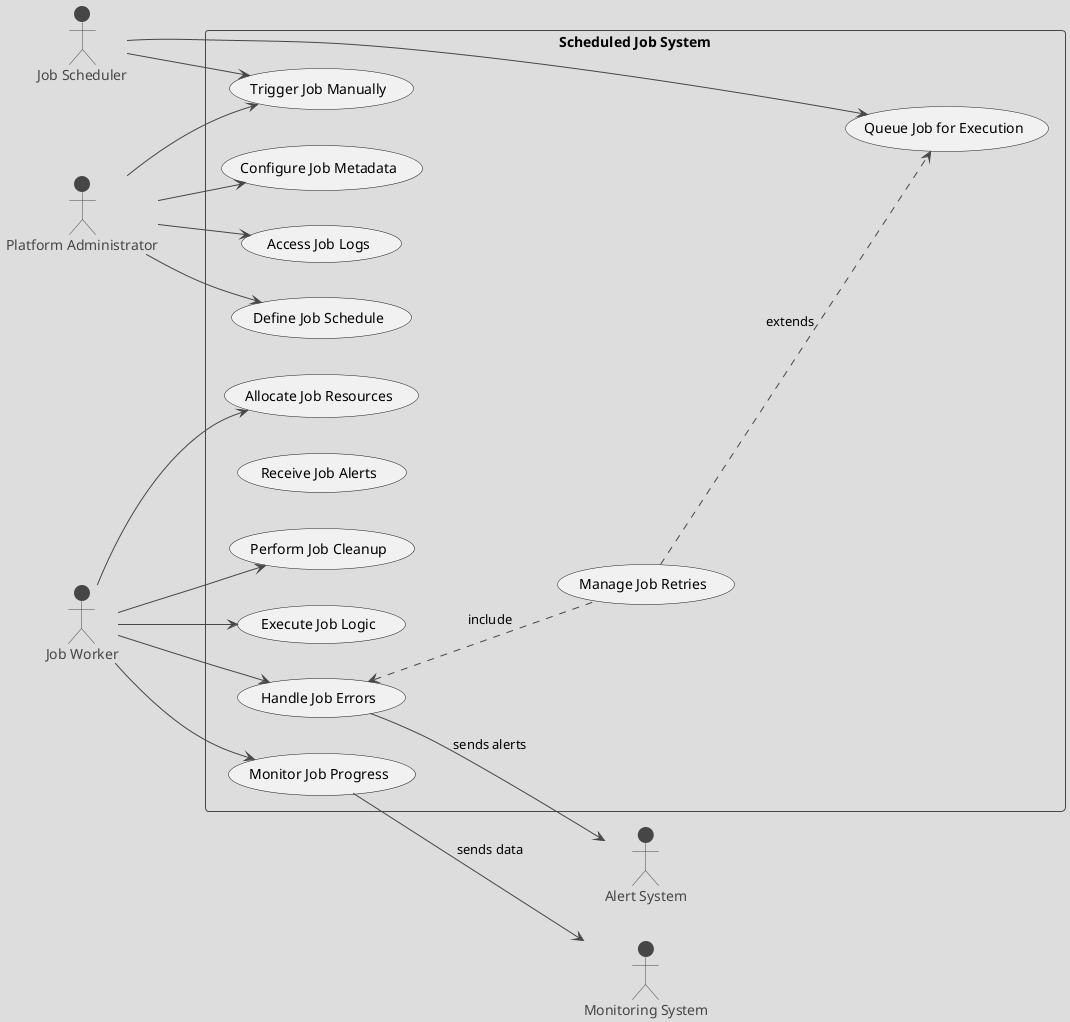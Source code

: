@startuml
!theme toy

left to right direction
skinparam packageStyle rectangle

actor "Platform Administrator" as Admin
actor "Job Scheduler" as Scheduler
actor "Job Worker" as Worker
actor "Monitoring System" as Monitoring
actor "Alert System" as Alert

rectangle "Scheduled Job System" {
  usecase "Define Job Schedule" as DefineSchedule
  usecase "Trigger Job Manually" as TriggerManual
  usecase "Queue Job for Execution" as QueueJob
  usecase "Execute Job Logic" as ExecuteLogic
  usecase "Handle Job Errors" as HandleErrors
  usecase "Manage Job Retries" as ManageRetries
  usecase "Monitor Job Progress" as MonitorProgress
  usecase "Receive Job Alerts" as ReceiveAlerts
  usecase "Allocate Job Resources" as AllocateResources
  usecase "Perform Job Cleanup" as PerformCleanup
  usecase "Configure Job Metadata" as ConfigMetadata
  usecase "Access Job Logs" as AccessLogs
}

Admin --> DefineSchedule
Admin --> TriggerManual
Admin --> ConfigMetadata
Admin --> AccessLogs

Scheduler --> QueueJob
Scheduler --> TriggerManual

Worker --> ExecuteLogic
Worker --> HandleErrors
Worker --> MonitorProgress
Worker --> AllocateResources
Worker --> PerformCleanup

HandleErrors <.. ManageRetries : include
ManageRetries ..> QueueJob : extends

MonitorProgress --> Monitoring : sends data
HandleErrors --> Alert : sends alerts

@enduml